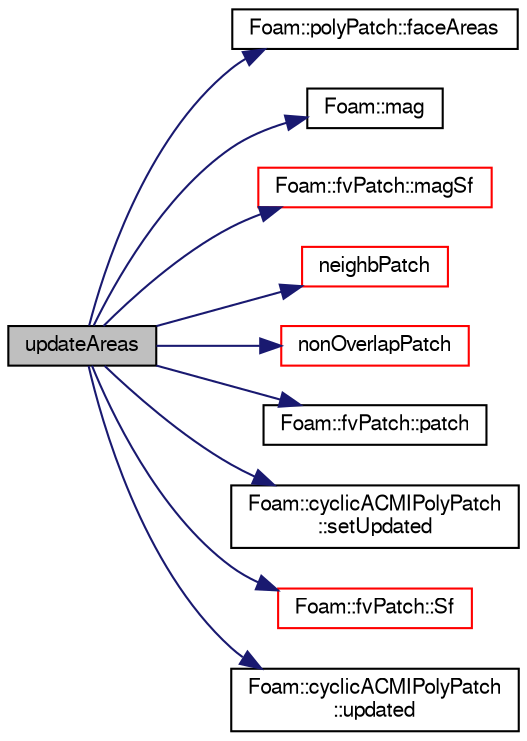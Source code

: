 digraph "updateAreas"
{
  bgcolor="transparent";
  edge [fontname="FreeSans",fontsize="10",labelfontname="FreeSans",labelfontsize="10"];
  node [fontname="FreeSans",fontsize="10",shape=record];
  rankdir="LR";
  Node1 [label="updateAreas",height=0.2,width=0.4,color="black", fillcolor="grey75", style="filled" fontcolor="black"];
  Node1 -> Node2 [color="midnightblue",fontsize="10",style="solid",fontname="FreeSans"];
  Node2 [label="Foam::polyPatch::faceAreas",height=0.2,width=0.4,color="black",URL="$a01877.html#ac0a591ed4b2427caab10863a66b838fa",tooltip="Return face normals. "];
  Node1 -> Node3 [color="midnightblue",fontsize="10",style="solid",fontname="FreeSans"];
  Node3 [label="Foam::mag",height=0.2,width=0.4,color="black",URL="$a10237.html#a929da2a3fdcf3dacbbe0487d3a330dae"];
  Node1 -> Node4 [color="midnightblue",fontsize="10",style="solid",fontname="FreeSans"];
  Node4 [label="Foam::fvPatch::magSf",height=0.2,width=0.4,color="red",URL="$a00860.html#af3911113e534bb184d697a9add80c55c",tooltip="Return face area magnitudes. "];
  Node1 -> Node5 [color="midnightblue",fontsize="10",style="solid",fontname="FreeSans"];
  Node5 [label="neighbPatch",height=0.2,width=0.4,color="red",URL="$a00434.html#a256d7a778b00e927d67129b7d1fe9a60",tooltip="Return neighbour fvPatch. "];
  Node1 -> Node6 [color="midnightblue",fontsize="10",style="solid",fontname="FreeSans"];
  Node6 [label="nonOverlapPatch",height=0.2,width=0.4,color="red",URL="$a00434.html#a117a7f34e460a6c89bba627b490fc7f0",tooltip="Return non-overlapping fvPatch. "];
  Node1 -> Node7 [color="midnightblue",fontsize="10",style="solid",fontname="FreeSans"];
  Node7 [label="Foam::fvPatch::patch",height=0.2,width=0.4,color="black",URL="$a00860.html#a205fadce5134baf710e41c91caf55b98",tooltip="Return the polyPatch. "];
  Node1 -> Node8 [color="midnightblue",fontsize="10",style="solid",fontname="FreeSans"];
  Node8 [label="Foam::cyclicACMIPolyPatch\l::setUpdated",height=0.2,width=0.4,color="black",URL="$a00443.html#ad3cf5665076e2a16193a0a2082b96f3d",tooltip="Reset the updated flag. "];
  Node1 -> Node9 [color="midnightblue",fontsize="10",style="solid",fontname="FreeSans"];
  Node9 [label="Foam::fvPatch::Sf",height=0.2,width=0.4,color="red",URL="$a00860.html#a3113bc602401d965fc6f373b993f0690",tooltip="Return face area vectors. "];
  Node1 -> Node10 [color="midnightblue",fontsize="10",style="solid",fontname="FreeSans"];
  Node10 [label="Foam::cyclicACMIPolyPatch\l::updated",height=0.2,width=0.4,color="black",URL="$a00443.html#a087516fc8e0613b0bf49ac8fc4b30fff",tooltip="Return access to the updated flag. "];
}
